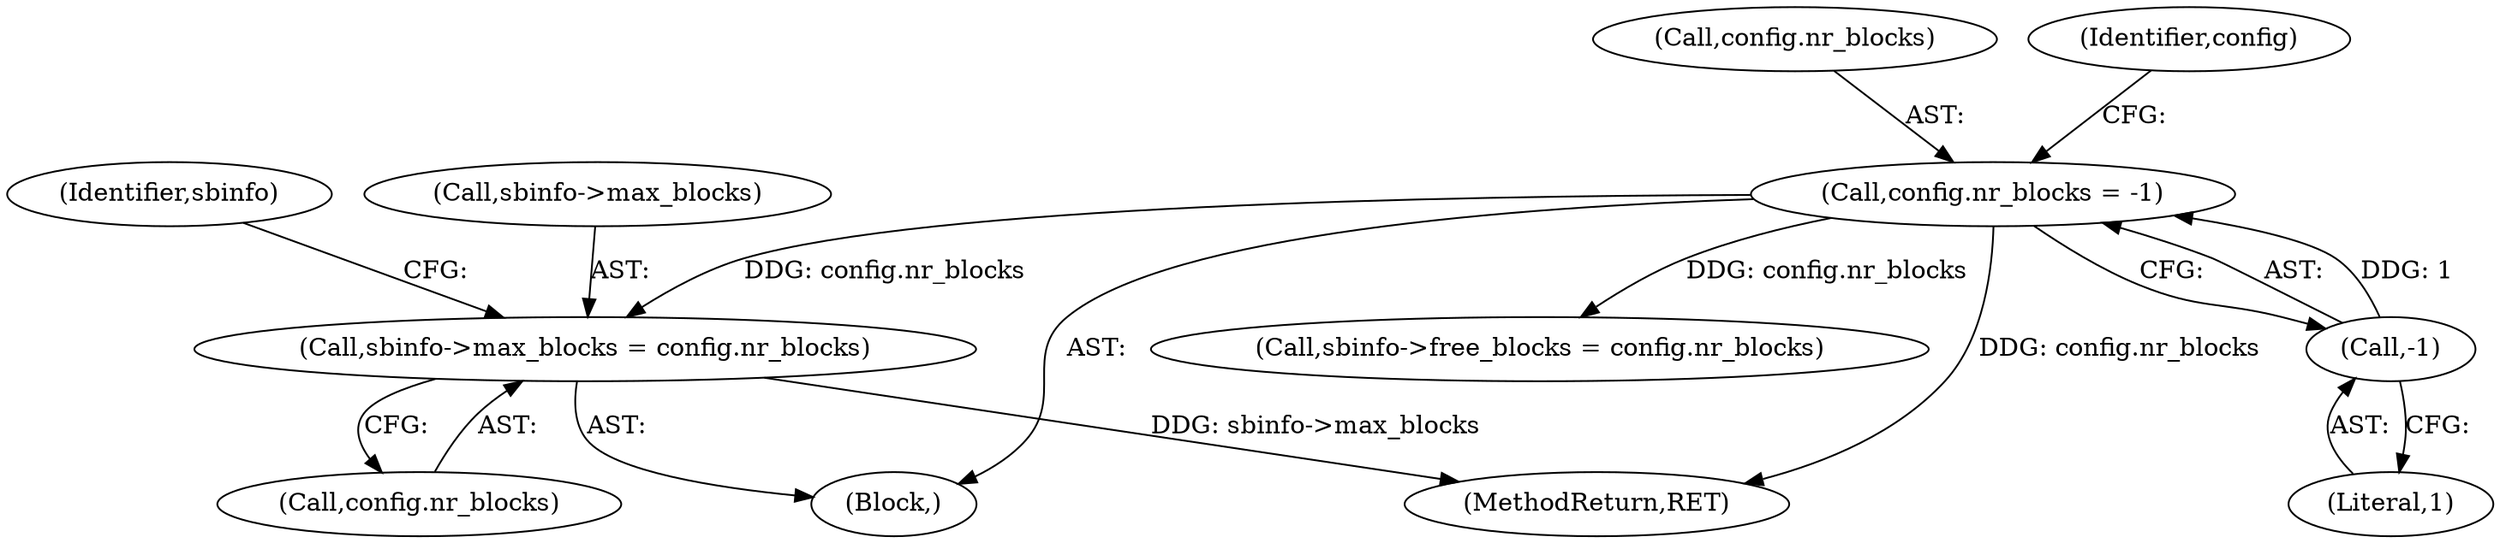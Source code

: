 digraph "0_linux_90481622d75715bfcb68501280a917dbfe516029_1@pointer" {
"1000187" [label="(Call,sbinfo->max_blocks = config.nr_blocks)"];
"1000115" [label="(Call,config.nr_blocks = -1)"];
"1000119" [label="(Call,-1)"];
"1000196" [label="(Identifier,sbinfo)"];
"1000119" [label="(Call,-1)"];
"1000194" [label="(Call,sbinfo->free_blocks = config.nr_blocks)"];
"1000115" [label="(Call,config.nr_blocks = -1)"];
"1000286" [label="(MethodReturn,RET)"];
"1000120" [label="(Literal,1)"];
"1000116" [label="(Call,config.nr_blocks)"];
"1000191" [label="(Call,config.nr_blocks)"];
"1000106" [label="(Block,)"];
"1000187" [label="(Call,sbinfo->max_blocks = config.nr_blocks)"];
"1000188" [label="(Call,sbinfo->max_blocks)"];
"1000123" [label="(Identifier,config)"];
"1000187" -> "1000106"  [label="AST: "];
"1000187" -> "1000191"  [label="CFG: "];
"1000188" -> "1000187"  [label="AST: "];
"1000191" -> "1000187"  [label="AST: "];
"1000196" -> "1000187"  [label="CFG: "];
"1000187" -> "1000286"  [label="DDG: sbinfo->max_blocks"];
"1000115" -> "1000187"  [label="DDG: config.nr_blocks"];
"1000115" -> "1000106"  [label="AST: "];
"1000115" -> "1000119"  [label="CFG: "];
"1000116" -> "1000115"  [label="AST: "];
"1000119" -> "1000115"  [label="AST: "];
"1000123" -> "1000115"  [label="CFG: "];
"1000115" -> "1000286"  [label="DDG: config.nr_blocks"];
"1000119" -> "1000115"  [label="DDG: 1"];
"1000115" -> "1000194"  [label="DDG: config.nr_blocks"];
"1000119" -> "1000120"  [label="CFG: "];
"1000120" -> "1000119"  [label="AST: "];
}
